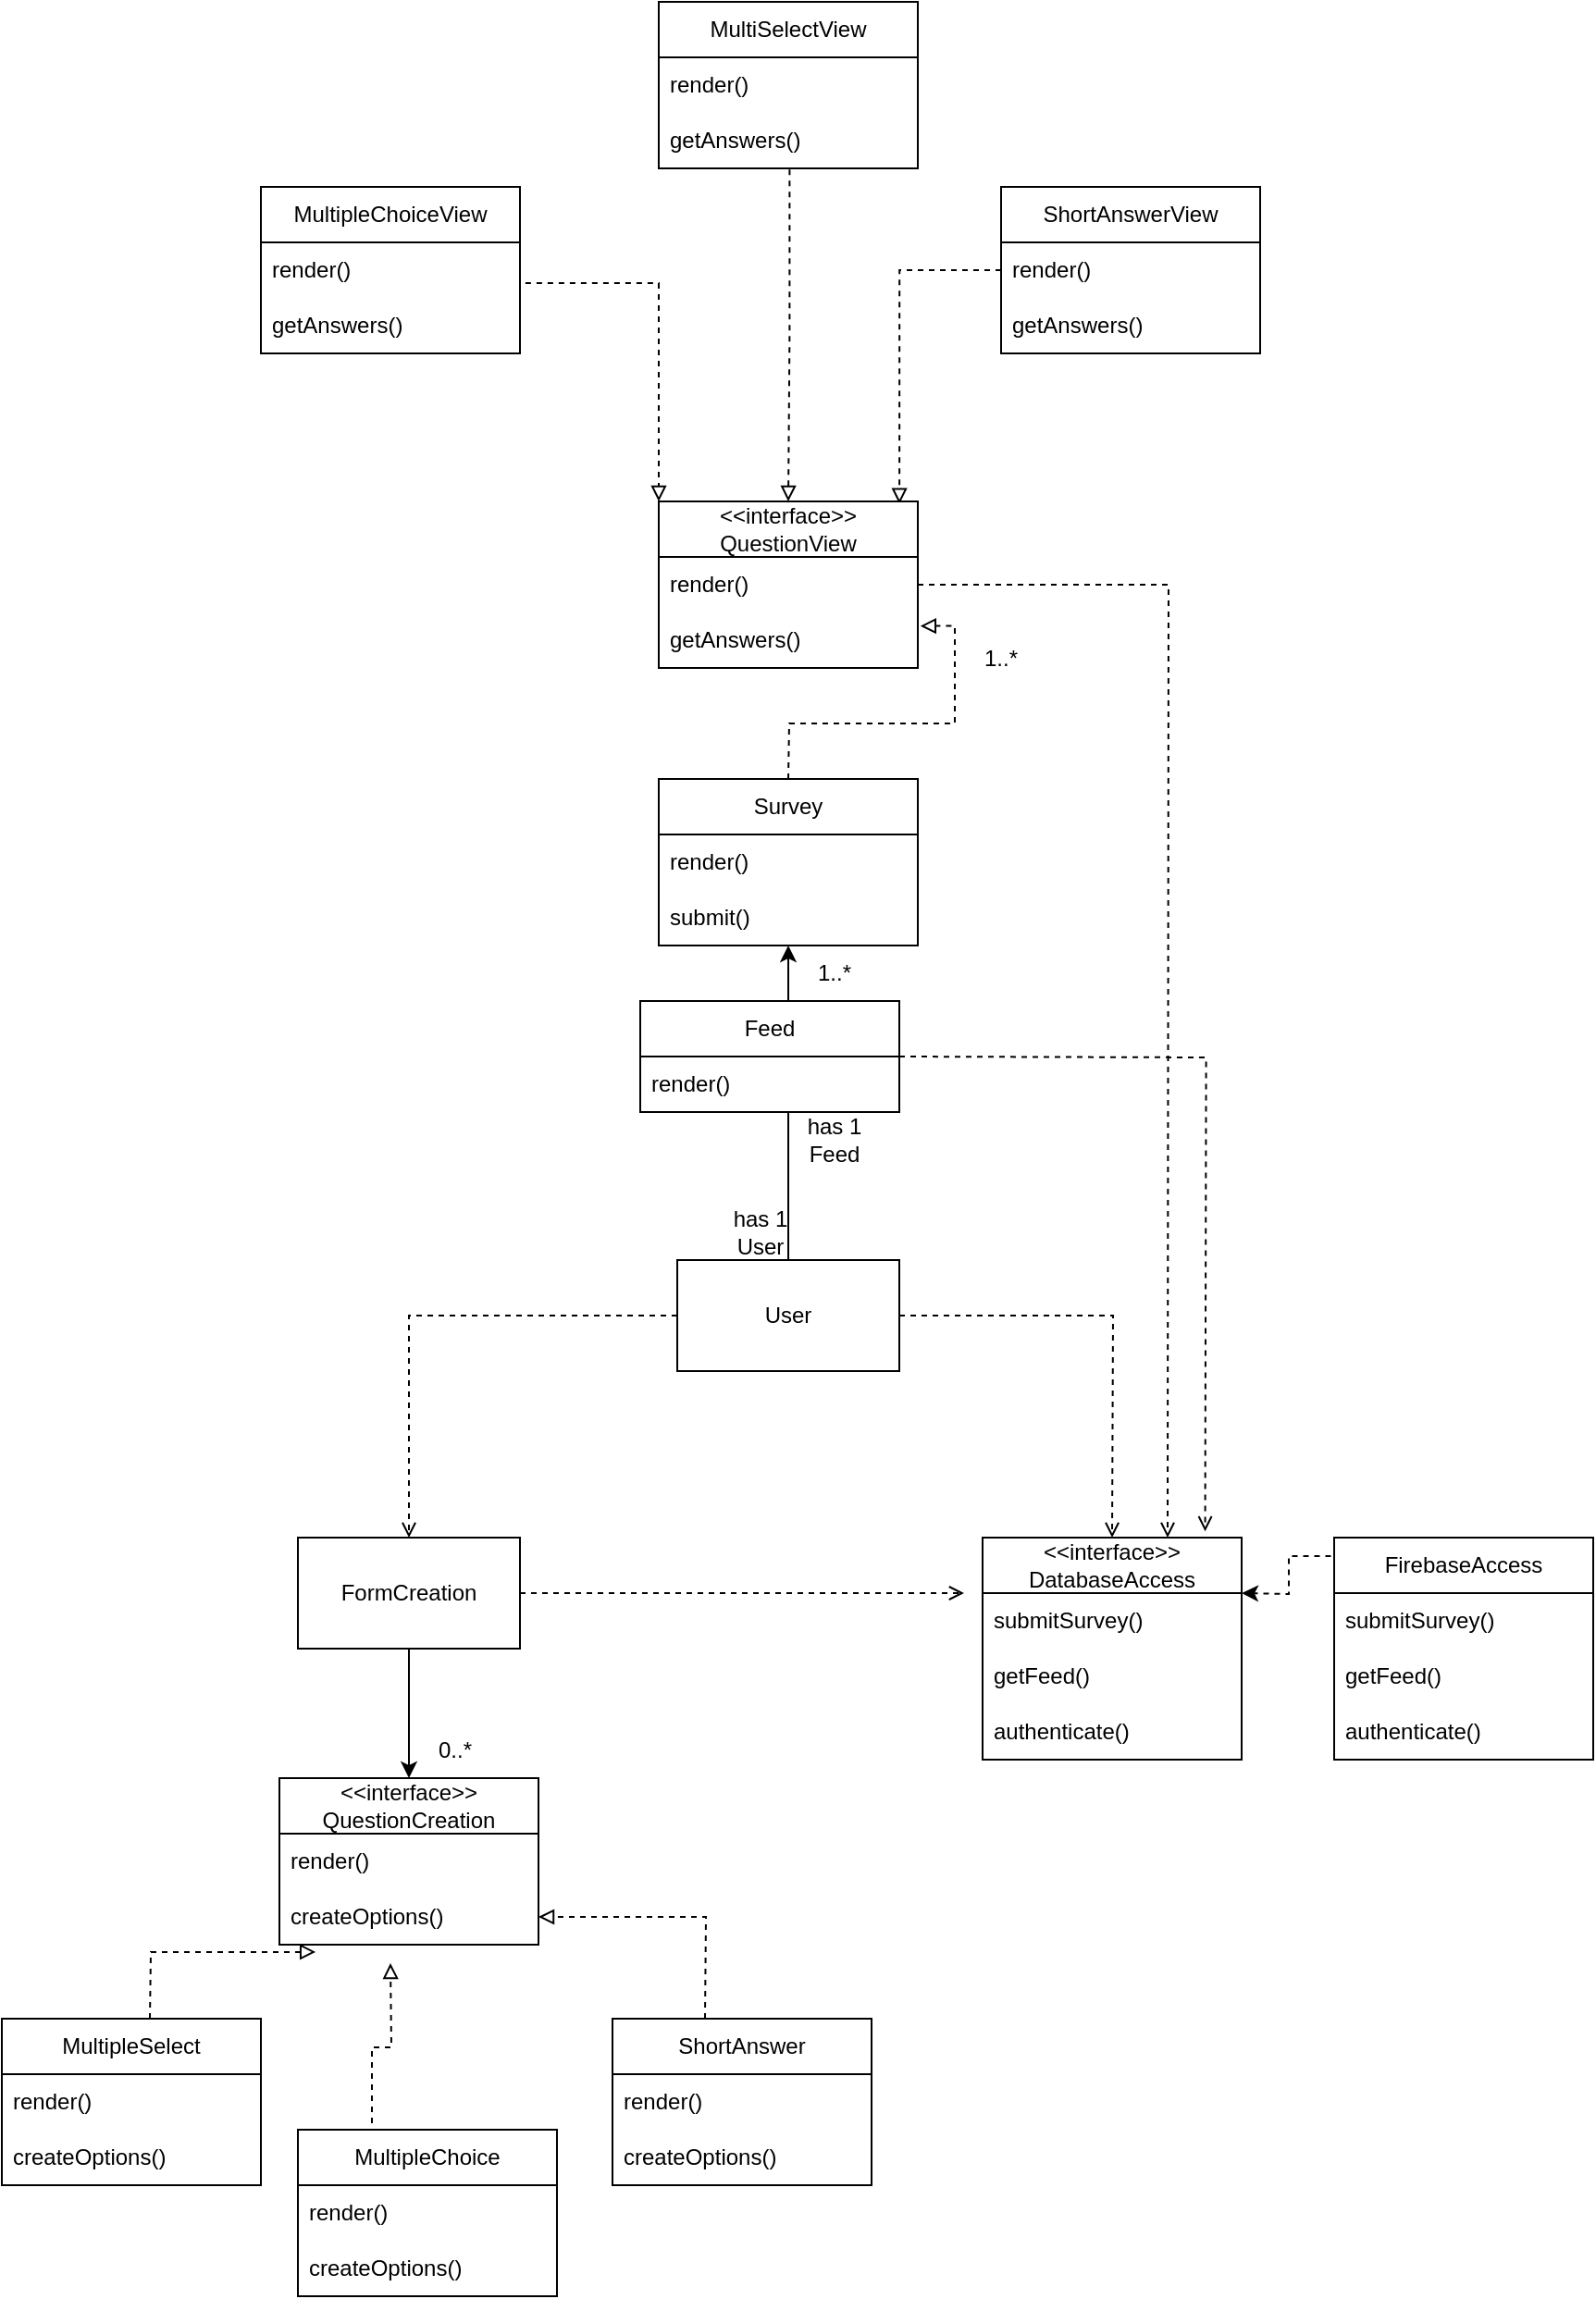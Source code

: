 <mxfile version="24.7.16">
  <diagram name="Page-1" id="ejnWI1vhTS6NUU9ioGqL">
    <mxGraphModel dx="1221" dy="1718" grid="1" gridSize="10" guides="1" tooltips="1" connect="1" arrows="1" fold="1" page="1" pageScale="1" pageWidth="850" pageHeight="1100" math="0" shadow="0">
      <root>
        <mxCell id="0" />
        <mxCell id="1" parent="0" />
        <mxCell id="7Hmq0UjcALQLHpIZyk4c-3" style="edgeStyle=orthogonalEdgeStyle;rounded=0;orthogonalLoop=1;jettySize=auto;html=1;dashed=1;exitX=0.021;exitY=-0.022;exitDx=0;exitDy=0;exitPerimeter=0;" parent="1" source="NuPQ6ECNSZK0ML21lQIw-31" edge="1">
          <mxGeometry relative="1" as="geometry">
            <mxPoint x="710" y="290" as="sourcePoint" />
            <mxPoint x="670" y="290" as="targetPoint" />
          </mxGeometry>
        </mxCell>
        <mxCell id="7Hmq0UjcALQLHpIZyk4c-6" style="edgeStyle=orthogonalEdgeStyle;rounded=0;orthogonalLoop=1;jettySize=auto;html=1;entryX=0.5;entryY=0;entryDx=0;entryDy=0;" parent="1" source="7Hmq0UjcALQLHpIZyk4c-4" edge="1">
          <mxGeometry relative="1" as="geometry">
            <mxPoint x="220" y="390" as="targetPoint" />
          </mxGeometry>
        </mxCell>
        <mxCell id="7Hmq0UjcALQLHpIZyk4c-16" style="edgeStyle=orthogonalEdgeStyle;rounded=0;orthogonalLoop=1;jettySize=auto;html=1;dashed=1;endArrow=open;endFill=0;strokeWidth=1;" parent="1" source="7Hmq0UjcALQLHpIZyk4c-4" edge="1">
          <mxGeometry relative="1" as="geometry">
            <mxPoint x="520" y="290" as="targetPoint" />
          </mxGeometry>
        </mxCell>
        <mxCell id="7Hmq0UjcALQLHpIZyk4c-4" value="FormCreation" style="rounded=0;whiteSpace=wrap;html=1;" parent="1" vertex="1">
          <mxGeometry x="160" y="260" width="120" height="60" as="geometry" />
        </mxCell>
        <mxCell id="7Hmq0UjcALQLHpIZyk4c-7" value="0..*" style="text;html=1;align=center;verticalAlign=middle;whiteSpace=wrap;rounded=0;" parent="1" vertex="1">
          <mxGeometry x="230" y="360" width="30" height="30" as="geometry" />
        </mxCell>
        <mxCell id="7Hmq0UjcALQLHpIZyk4c-10" style="edgeStyle=orthogonalEdgeStyle;rounded=0;orthogonalLoop=1;jettySize=auto;html=1;endArrow=block;endFill=0;dashed=1;entryX=1;entryY=0.5;entryDx=0;entryDy=0;" parent="1" target="NuPQ6ECNSZK0ML21lQIw-36" edge="1">
          <mxGeometry relative="1" as="geometry">
            <mxPoint x="380" y="520" as="sourcePoint" />
            <mxPoint x="270" y="500" as="targetPoint" />
          </mxGeometry>
        </mxCell>
        <mxCell id="7Hmq0UjcALQLHpIZyk4c-12" style="edgeStyle=orthogonalEdgeStyle;rounded=0;orthogonalLoop=1;jettySize=auto;html=1;endArrow=block;endFill=0;dashed=1;" parent="1" edge="1">
          <mxGeometry relative="1" as="geometry">
            <mxPoint x="220" y="580" as="sourcePoint" />
            <mxPoint x="210" y="490" as="targetPoint" />
          </mxGeometry>
        </mxCell>
        <mxCell id="7Hmq0UjcALQLHpIZyk4c-14" style="edgeStyle=orthogonalEdgeStyle;rounded=0;orthogonalLoop=1;jettySize=auto;html=1;endArrow=block;endFill=0;dashed=1;entryX=0.14;entryY=1.133;entryDx=0;entryDy=0;entryPerimeter=0;" parent="1" target="NuPQ6ECNSZK0ML21lQIw-36" edge="1">
          <mxGeometry relative="1" as="geometry">
            <mxPoint x="80" y="520" as="sourcePoint" />
            <mxPoint x="170" y="500" as="targetPoint" />
          </mxGeometry>
        </mxCell>
        <mxCell id="7Hmq0UjcALQLHpIZyk4c-17" style="edgeStyle=orthogonalEdgeStyle;rounded=0;orthogonalLoop=1;jettySize=auto;html=1;entryX=0.5;entryY=0;entryDx=0;entryDy=0;endArrow=open;endFill=0;dashed=1;" parent="1" source="7Hmq0UjcALQLHpIZyk4c-15" target="7Hmq0UjcALQLHpIZyk4c-4" edge="1">
          <mxGeometry relative="1" as="geometry" />
        </mxCell>
        <mxCell id="7Hmq0UjcALQLHpIZyk4c-18" style="edgeStyle=orthogonalEdgeStyle;rounded=0;orthogonalLoop=1;jettySize=auto;html=1;exitX=1;exitY=0.5;exitDx=0;exitDy=0;entryX=0.5;entryY=0;entryDx=0;entryDy=0;endArrow=open;endFill=0;dashed=1;" parent="1" source="7Hmq0UjcALQLHpIZyk4c-15" edge="1">
          <mxGeometry relative="1" as="geometry">
            <mxPoint x="600" y="260" as="targetPoint" />
          </mxGeometry>
        </mxCell>
        <mxCell id="7Hmq0UjcALQLHpIZyk4c-21" style="edgeStyle=orthogonalEdgeStyle;rounded=0;orthogonalLoop=1;jettySize=auto;html=1;exitX=0.5;exitY=0;exitDx=0;exitDy=0;entryX=0.5;entryY=1;entryDx=0;entryDy=0;endArrow=none;endFill=0;" parent="1" source="7Hmq0UjcALQLHpIZyk4c-15" edge="1">
          <mxGeometry relative="1" as="geometry">
            <mxPoint x="425" y="30" as="targetPoint" />
          </mxGeometry>
        </mxCell>
        <mxCell id="7Hmq0UjcALQLHpIZyk4c-15" value="User" style="rounded=0;whiteSpace=wrap;html=1;" parent="1" vertex="1">
          <mxGeometry x="365" y="110" width="120" height="60" as="geometry" />
        </mxCell>
        <mxCell id="7Hmq0UjcALQLHpIZyk4c-25" style="edgeStyle=orthogonalEdgeStyle;rounded=0;orthogonalLoop=1;jettySize=auto;html=1;" parent="1" edge="1">
          <mxGeometry relative="1" as="geometry">
            <mxPoint x="425" y="-30" as="sourcePoint" />
            <mxPoint x="425" y="-60" as="targetPoint" />
          </mxGeometry>
        </mxCell>
        <mxCell id="7Hmq0UjcALQLHpIZyk4c-20" style="edgeStyle=orthogonalEdgeStyle;rounded=0;orthogonalLoop=1;jettySize=auto;html=1;entryX=0.919;entryY=-0.056;entryDx=0;entryDy=0;entryPerimeter=0;dashed=1;endArrow=open;endFill=0;" parent="1" edge="1">
          <mxGeometry relative="1" as="geometry">
            <mxPoint x="485" as="sourcePoint" />
            <mxPoint x="650.28" y="256.64" as="targetPoint" />
          </mxGeometry>
        </mxCell>
        <mxCell id="7Hmq0UjcALQLHpIZyk4c-22" value="has 1 User" style="text;html=1;align=center;verticalAlign=middle;whiteSpace=wrap;rounded=0;" parent="1" vertex="1">
          <mxGeometry x="390" y="80" width="40" height="30" as="geometry" />
        </mxCell>
        <mxCell id="7Hmq0UjcALQLHpIZyk4c-23" value="has 1 Feed" style="text;html=1;align=center;verticalAlign=middle;whiteSpace=wrap;rounded=0;" parent="1" vertex="1">
          <mxGeometry x="430" y="30" width="40" height="30" as="geometry" />
        </mxCell>
        <mxCell id="7Hmq0UjcALQLHpIZyk4c-28" style="edgeStyle=orthogonalEdgeStyle;rounded=0;orthogonalLoop=1;jettySize=auto;html=1;endArrow=block;endFill=0;dashed=1;entryX=1.01;entryY=0.244;entryDx=0;entryDy=0;entryPerimeter=0;" parent="1" target="NuPQ6ECNSZK0ML21lQIw-14" edge="1">
          <mxGeometry relative="1" as="geometry">
            <mxPoint x="425" y="-150" as="sourcePoint" />
            <mxPoint x="425" y="-200" as="targetPoint" />
          </mxGeometry>
        </mxCell>
        <mxCell id="7Hmq0UjcALQLHpIZyk4c-26" value="1..*" style="text;html=1;align=center;verticalAlign=middle;whiteSpace=wrap;rounded=0;" parent="1" vertex="1">
          <mxGeometry x="430" y="-60" width="40" height="30" as="geometry" />
        </mxCell>
        <mxCell id="7Hmq0UjcALQLHpIZyk4c-36" style="edgeStyle=orthogonalEdgeStyle;rounded=0;orthogonalLoop=1;jettySize=auto;html=1;entryX=0.75;entryY=0;entryDx=0;entryDy=0;dashed=1;endArrow=open;endFill=0;exitX=1;exitY=0.5;exitDx=0;exitDy=0;" parent="1" source="NuPQ6ECNSZK0ML21lQIw-13" edge="1">
          <mxGeometry relative="1" as="geometry">
            <mxPoint x="485" y="-260" as="sourcePoint" />
            <mxPoint x="630" y="260" as="targetPoint" />
          </mxGeometry>
        </mxCell>
        <mxCell id="7Hmq0UjcALQLHpIZyk4c-32" style="edgeStyle=orthogonalEdgeStyle;rounded=0;orthogonalLoop=1;jettySize=auto;html=1;entryX=0;entryY=0;entryDx=0;entryDy=0;dashed=1;endArrow=block;endFill=0;exitX=1.021;exitY=0.733;exitDx=0;exitDy=0;exitPerimeter=0;" parent="1" source="NuPQ6ECNSZK0ML21lQIw-3" target="NuPQ6ECNSZK0ML21lQIw-12" edge="1">
          <mxGeometry relative="1" as="geometry">
            <mxPoint x="340" y="-420" as="sourcePoint" />
            <mxPoint x="365" y="-290" as="targetPoint" />
          </mxGeometry>
        </mxCell>
        <mxCell id="7Hmq0UjcALQLHpIZyk4c-33" style="edgeStyle=orthogonalEdgeStyle;rounded=0;orthogonalLoop=1;jettySize=auto;html=1;entryX=0.5;entryY=0;entryDx=0;entryDy=0;dashed=1;endArrow=block;endFill=0;exitX=0.505;exitY=1.022;exitDx=0;exitDy=0;exitPerimeter=0;" parent="1" source="NuPQ6ECNSZK0ML21lQIw-8" target="NuPQ6ECNSZK0ML21lQIw-12" edge="1">
          <mxGeometry relative="1" as="geometry">
            <mxPoint x="425" y="-470" as="sourcePoint" />
            <mxPoint x="425" y="-290" as="targetPoint" />
          </mxGeometry>
        </mxCell>
        <mxCell id="7Hmq0UjcALQLHpIZyk4c-34" style="edgeStyle=orthogonalEdgeStyle;rounded=0;orthogonalLoop=1;jettySize=auto;html=1;dashed=1;endArrow=block;endFill=0;exitX=0;exitY=0.5;exitDx=0;exitDy=0;entryX=0.929;entryY=0.015;entryDx=0;entryDy=0;entryPerimeter=0;" parent="1" source="NuPQ6ECNSZK0ML21lQIw-10" target="NuPQ6ECNSZK0ML21lQIw-12" edge="1">
          <mxGeometry relative="1" as="geometry">
            <mxPoint x="510" y="-420" as="sourcePoint" />
            <mxPoint x="485" y="-310" as="targetPoint" />
          </mxGeometry>
        </mxCell>
        <mxCell id="7Hmq0UjcALQLHpIZyk4c-35" value="1..*" style="text;html=1;align=center;verticalAlign=middle;whiteSpace=wrap;rounded=0;" parent="1" vertex="1">
          <mxGeometry x="520" y="-230" width="40" height="30" as="geometry" />
        </mxCell>
        <mxCell id="NuPQ6ECNSZK0ML21lQIw-2" value="MultipleChoiceView" style="swimlane;fontStyle=0;childLayout=stackLayout;horizontal=1;startSize=30;horizontalStack=0;resizeParent=1;resizeParentMax=0;resizeLast=0;collapsible=1;marginBottom=0;whiteSpace=wrap;html=1;" vertex="1" parent="1">
          <mxGeometry x="140" y="-470" width="140" height="90" as="geometry" />
        </mxCell>
        <mxCell id="NuPQ6ECNSZK0ML21lQIw-3" value="render()" style="text;strokeColor=none;fillColor=none;align=left;verticalAlign=middle;spacingLeft=4;spacingRight=4;overflow=hidden;points=[[0,0.5],[1,0.5]];portConstraint=eastwest;rotatable=0;whiteSpace=wrap;html=1;" vertex="1" parent="NuPQ6ECNSZK0ML21lQIw-2">
          <mxGeometry y="30" width="140" height="30" as="geometry" />
        </mxCell>
        <mxCell id="NuPQ6ECNSZK0ML21lQIw-4" value="getAnswers()" style="text;strokeColor=none;fillColor=none;align=left;verticalAlign=middle;spacingLeft=4;spacingRight=4;overflow=hidden;points=[[0,0.5],[1,0.5]];portConstraint=eastwest;rotatable=0;whiteSpace=wrap;html=1;" vertex="1" parent="NuPQ6ECNSZK0ML21lQIw-2">
          <mxGeometry y="60" width="140" height="30" as="geometry" />
        </mxCell>
        <mxCell id="NuPQ6ECNSZK0ML21lQIw-6" value="MultiSelectView" style="swimlane;fontStyle=0;childLayout=stackLayout;horizontal=1;startSize=30;horizontalStack=0;resizeParent=1;resizeParentMax=0;resizeLast=0;collapsible=1;marginBottom=0;whiteSpace=wrap;html=1;" vertex="1" parent="1">
          <mxGeometry x="355" y="-570" width="140" height="90" as="geometry" />
        </mxCell>
        <mxCell id="NuPQ6ECNSZK0ML21lQIw-7" value="render()" style="text;strokeColor=none;fillColor=none;align=left;verticalAlign=middle;spacingLeft=4;spacingRight=4;overflow=hidden;points=[[0,0.5],[1,0.5]];portConstraint=eastwest;rotatable=0;whiteSpace=wrap;html=1;" vertex="1" parent="NuPQ6ECNSZK0ML21lQIw-6">
          <mxGeometry y="30" width="140" height="30" as="geometry" />
        </mxCell>
        <mxCell id="NuPQ6ECNSZK0ML21lQIw-8" value="getAnswers()" style="text;strokeColor=none;fillColor=none;align=left;verticalAlign=middle;spacingLeft=4;spacingRight=4;overflow=hidden;points=[[0,0.5],[1,0.5]];portConstraint=eastwest;rotatable=0;whiteSpace=wrap;html=1;" vertex="1" parent="NuPQ6ECNSZK0ML21lQIw-6">
          <mxGeometry y="60" width="140" height="30" as="geometry" />
        </mxCell>
        <mxCell id="NuPQ6ECNSZK0ML21lQIw-9" value="ShortAnswerView" style="swimlane;fontStyle=0;childLayout=stackLayout;horizontal=1;startSize=30;horizontalStack=0;resizeParent=1;resizeParentMax=0;resizeLast=0;collapsible=1;marginBottom=0;whiteSpace=wrap;html=1;" vertex="1" parent="1">
          <mxGeometry x="540" y="-470" width="140" height="90" as="geometry" />
        </mxCell>
        <mxCell id="NuPQ6ECNSZK0ML21lQIw-10" value="render()" style="text;strokeColor=none;fillColor=none;align=left;verticalAlign=middle;spacingLeft=4;spacingRight=4;overflow=hidden;points=[[0,0.5],[1,0.5]];portConstraint=eastwest;rotatable=0;whiteSpace=wrap;html=1;" vertex="1" parent="NuPQ6ECNSZK0ML21lQIw-9">
          <mxGeometry y="30" width="140" height="30" as="geometry" />
        </mxCell>
        <mxCell id="NuPQ6ECNSZK0ML21lQIw-11" value="getAnswers()" style="text;strokeColor=none;fillColor=none;align=left;verticalAlign=middle;spacingLeft=4;spacingRight=4;overflow=hidden;points=[[0,0.5],[1,0.5]];portConstraint=eastwest;rotatable=0;whiteSpace=wrap;html=1;" vertex="1" parent="NuPQ6ECNSZK0ML21lQIw-9">
          <mxGeometry y="60" width="140" height="30" as="geometry" />
        </mxCell>
        <mxCell id="NuPQ6ECNSZK0ML21lQIw-12" value="&amp;lt;&amp;lt;interface&amp;gt;&amp;gt;&lt;div&gt;QuestionView&lt;/div&gt;" style="swimlane;fontStyle=0;childLayout=stackLayout;horizontal=1;startSize=30;horizontalStack=0;resizeParent=1;resizeParentMax=0;resizeLast=0;collapsible=1;marginBottom=0;whiteSpace=wrap;html=1;" vertex="1" parent="1">
          <mxGeometry x="355" y="-300" width="140" height="90" as="geometry" />
        </mxCell>
        <mxCell id="NuPQ6ECNSZK0ML21lQIw-13" value="render()" style="text;strokeColor=none;fillColor=none;align=left;verticalAlign=middle;spacingLeft=4;spacingRight=4;overflow=hidden;points=[[0,0.5],[1,0.5]];portConstraint=eastwest;rotatable=0;whiteSpace=wrap;html=1;" vertex="1" parent="NuPQ6ECNSZK0ML21lQIw-12">
          <mxGeometry y="30" width="140" height="30" as="geometry" />
        </mxCell>
        <mxCell id="NuPQ6ECNSZK0ML21lQIw-14" value="getAnswers()" style="text;strokeColor=none;fillColor=none;align=left;verticalAlign=middle;spacingLeft=4;spacingRight=4;overflow=hidden;points=[[0,0.5],[1,0.5]];portConstraint=eastwest;rotatable=0;whiteSpace=wrap;html=1;" vertex="1" parent="NuPQ6ECNSZK0ML21lQIw-12">
          <mxGeometry y="60" width="140" height="30" as="geometry" />
        </mxCell>
        <mxCell id="NuPQ6ECNSZK0ML21lQIw-16" value="Survey" style="swimlane;fontStyle=0;childLayout=stackLayout;horizontal=1;startSize=30;horizontalStack=0;resizeParent=1;resizeParentMax=0;resizeLast=0;collapsible=1;marginBottom=0;whiteSpace=wrap;html=1;" vertex="1" parent="1">
          <mxGeometry x="355" y="-150" width="140" height="90" as="geometry" />
        </mxCell>
        <mxCell id="NuPQ6ECNSZK0ML21lQIw-17" value="render()" style="text;strokeColor=none;fillColor=none;align=left;verticalAlign=middle;spacingLeft=4;spacingRight=4;overflow=hidden;points=[[0,0.5],[1,0.5]];portConstraint=eastwest;rotatable=0;whiteSpace=wrap;html=1;" vertex="1" parent="NuPQ6ECNSZK0ML21lQIw-16">
          <mxGeometry y="30" width="140" height="30" as="geometry" />
        </mxCell>
        <mxCell id="NuPQ6ECNSZK0ML21lQIw-18" value="submit()" style="text;strokeColor=none;fillColor=none;align=left;verticalAlign=middle;spacingLeft=4;spacingRight=4;overflow=hidden;points=[[0,0.5],[1,0.5]];portConstraint=eastwest;rotatable=0;whiteSpace=wrap;html=1;" vertex="1" parent="NuPQ6ECNSZK0ML21lQIw-16">
          <mxGeometry y="60" width="140" height="30" as="geometry" />
        </mxCell>
        <mxCell id="NuPQ6ECNSZK0ML21lQIw-19" value="Feed" style="swimlane;fontStyle=0;childLayout=stackLayout;horizontal=1;startSize=30;horizontalStack=0;resizeParent=1;resizeParentMax=0;resizeLast=0;collapsible=1;marginBottom=0;whiteSpace=wrap;html=1;" vertex="1" parent="1">
          <mxGeometry x="345" y="-30" width="140" height="60" as="geometry" />
        </mxCell>
        <mxCell id="NuPQ6ECNSZK0ML21lQIw-20" value="render()" style="text;strokeColor=none;fillColor=none;align=left;verticalAlign=middle;spacingLeft=4;spacingRight=4;overflow=hidden;points=[[0,0.5],[1,0.5]];portConstraint=eastwest;rotatable=0;whiteSpace=wrap;html=1;" vertex="1" parent="NuPQ6ECNSZK0ML21lQIw-19">
          <mxGeometry y="30" width="140" height="30" as="geometry" />
        </mxCell>
        <mxCell id="NuPQ6ECNSZK0ML21lQIw-25" value="&amp;lt;&amp;lt;interface&amp;gt;&amp;gt;&lt;div&gt;DatabaseAccess&lt;/div&gt;" style="swimlane;fontStyle=0;childLayout=stackLayout;horizontal=1;startSize=30;horizontalStack=0;resizeParent=1;resizeParentMax=0;resizeLast=0;collapsible=1;marginBottom=0;whiteSpace=wrap;html=1;" vertex="1" parent="1">
          <mxGeometry x="530" y="260" width="140" height="120" as="geometry" />
        </mxCell>
        <mxCell id="NuPQ6ECNSZK0ML21lQIw-26" value="submitSurvey()" style="text;strokeColor=none;fillColor=none;align=left;verticalAlign=middle;spacingLeft=4;spacingRight=4;overflow=hidden;points=[[0,0.5],[1,0.5]];portConstraint=eastwest;rotatable=0;whiteSpace=wrap;html=1;" vertex="1" parent="NuPQ6ECNSZK0ML21lQIw-25">
          <mxGeometry y="30" width="140" height="30" as="geometry" />
        </mxCell>
        <mxCell id="NuPQ6ECNSZK0ML21lQIw-27" value="getFeed()" style="text;strokeColor=none;fillColor=none;align=left;verticalAlign=middle;spacingLeft=4;spacingRight=4;overflow=hidden;points=[[0,0.5],[1,0.5]];portConstraint=eastwest;rotatable=0;whiteSpace=wrap;html=1;" vertex="1" parent="NuPQ6ECNSZK0ML21lQIw-25">
          <mxGeometry y="60" width="140" height="30" as="geometry" />
        </mxCell>
        <mxCell id="NuPQ6ECNSZK0ML21lQIw-28" value="authenticate()" style="text;strokeColor=none;fillColor=none;align=left;verticalAlign=middle;spacingLeft=4;spacingRight=4;overflow=hidden;points=[[0,0.5],[1,0.5]];portConstraint=eastwest;rotatable=0;whiteSpace=wrap;html=1;" vertex="1" parent="NuPQ6ECNSZK0ML21lQIw-25">
          <mxGeometry y="90" width="140" height="30" as="geometry" />
        </mxCell>
        <mxCell id="NuPQ6ECNSZK0ML21lQIw-30" value="FirebaseAccess" style="swimlane;fontStyle=0;childLayout=stackLayout;horizontal=1;startSize=30;horizontalStack=0;resizeParent=1;resizeParentMax=0;resizeLast=0;collapsible=1;marginBottom=0;whiteSpace=wrap;html=1;" vertex="1" parent="1">
          <mxGeometry x="720" y="260" width="140" height="120" as="geometry" />
        </mxCell>
        <mxCell id="NuPQ6ECNSZK0ML21lQIw-31" value="submitSurvey()" style="text;strokeColor=none;fillColor=none;align=left;verticalAlign=middle;spacingLeft=4;spacingRight=4;overflow=hidden;points=[[0,0.5],[1,0.5]];portConstraint=eastwest;rotatable=0;whiteSpace=wrap;html=1;" vertex="1" parent="NuPQ6ECNSZK0ML21lQIw-30">
          <mxGeometry y="30" width="140" height="30" as="geometry" />
        </mxCell>
        <mxCell id="NuPQ6ECNSZK0ML21lQIw-32" value="getFeed()" style="text;strokeColor=none;fillColor=none;align=left;verticalAlign=middle;spacingLeft=4;spacingRight=4;overflow=hidden;points=[[0,0.5],[1,0.5]];portConstraint=eastwest;rotatable=0;whiteSpace=wrap;html=1;" vertex="1" parent="NuPQ6ECNSZK0ML21lQIw-30">
          <mxGeometry y="60" width="140" height="30" as="geometry" />
        </mxCell>
        <mxCell id="NuPQ6ECNSZK0ML21lQIw-33" value="authenticate()" style="text;strokeColor=none;fillColor=none;align=left;verticalAlign=middle;spacingLeft=4;spacingRight=4;overflow=hidden;points=[[0,0.5],[1,0.5]];portConstraint=eastwest;rotatable=0;whiteSpace=wrap;html=1;" vertex="1" parent="NuPQ6ECNSZK0ML21lQIw-30">
          <mxGeometry y="90" width="140" height="30" as="geometry" />
        </mxCell>
        <mxCell id="NuPQ6ECNSZK0ML21lQIw-34" value="&amp;lt;&amp;lt;interface&amp;gt;&amp;gt;&lt;div&gt;QuestionCreation&lt;/div&gt;" style="swimlane;fontStyle=0;childLayout=stackLayout;horizontal=1;startSize=30;horizontalStack=0;resizeParent=1;resizeParentMax=0;resizeLast=0;collapsible=1;marginBottom=0;whiteSpace=wrap;html=1;" vertex="1" parent="1">
          <mxGeometry x="150" y="390" width="140" height="90" as="geometry" />
        </mxCell>
        <mxCell id="NuPQ6ECNSZK0ML21lQIw-35" value="render()" style="text;strokeColor=none;fillColor=none;align=left;verticalAlign=middle;spacingLeft=4;spacingRight=4;overflow=hidden;points=[[0,0.5],[1,0.5]];portConstraint=eastwest;rotatable=0;whiteSpace=wrap;html=1;" vertex="1" parent="NuPQ6ECNSZK0ML21lQIw-34">
          <mxGeometry y="30" width="140" height="30" as="geometry" />
        </mxCell>
        <mxCell id="NuPQ6ECNSZK0ML21lQIw-36" value="createOptions()" style="text;strokeColor=none;fillColor=none;align=left;verticalAlign=middle;spacingLeft=4;spacingRight=4;overflow=hidden;points=[[0,0.5],[1,0.5]];portConstraint=eastwest;rotatable=0;whiteSpace=wrap;html=1;" vertex="1" parent="NuPQ6ECNSZK0ML21lQIw-34">
          <mxGeometry y="60" width="140" height="30" as="geometry" />
        </mxCell>
        <mxCell id="NuPQ6ECNSZK0ML21lQIw-37" value="ShortAnswer" style="swimlane;fontStyle=0;childLayout=stackLayout;horizontal=1;startSize=30;horizontalStack=0;resizeParent=1;resizeParentMax=0;resizeLast=0;collapsible=1;marginBottom=0;whiteSpace=wrap;html=1;" vertex="1" parent="1">
          <mxGeometry x="330" y="520" width="140" height="90" as="geometry" />
        </mxCell>
        <mxCell id="NuPQ6ECNSZK0ML21lQIw-38" value="render()" style="text;strokeColor=none;fillColor=none;align=left;verticalAlign=middle;spacingLeft=4;spacingRight=4;overflow=hidden;points=[[0,0.5],[1,0.5]];portConstraint=eastwest;rotatable=0;whiteSpace=wrap;html=1;" vertex="1" parent="NuPQ6ECNSZK0ML21lQIw-37">
          <mxGeometry y="30" width="140" height="30" as="geometry" />
        </mxCell>
        <mxCell id="NuPQ6ECNSZK0ML21lQIw-39" value="createOptions()" style="text;strokeColor=none;fillColor=none;align=left;verticalAlign=middle;spacingLeft=4;spacingRight=4;overflow=hidden;points=[[0,0.5],[1,0.5]];portConstraint=eastwest;rotatable=0;whiteSpace=wrap;html=1;" vertex="1" parent="NuPQ6ECNSZK0ML21lQIw-37">
          <mxGeometry y="60" width="140" height="30" as="geometry" />
        </mxCell>
        <mxCell id="NuPQ6ECNSZK0ML21lQIw-40" value="MultipleChoice" style="swimlane;fontStyle=0;childLayout=stackLayout;horizontal=1;startSize=30;horizontalStack=0;resizeParent=1;resizeParentMax=0;resizeLast=0;collapsible=1;marginBottom=0;whiteSpace=wrap;html=1;" vertex="1" parent="1">
          <mxGeometry x="160" y="580" width="140" height="90" as="geometry" />
        </mxCell>
        <mxCell id="NuPQ6ECNSZK0ML21lQIw-41" value="render()" style="text;strokeColor=none;fillColor=none;align=left;verticalAlign=middle;spacingLeft=4;spacingRight=4;overflow=hidden;points=[[0,0.5],[1,0.5]];portConstraint=eastwest;rotatable=0;whiteSpace=wrap;html=1;" vertex="1" parent="NuPQ6ECNSZK0ML21lQIw-40">
          <mxGeometry y="30" width="140" height="30" as="geometry" />
        </mxCell>
        <mxCell id="NuPQ6ECNSZK0ML21lQIw-42" value="createOptions()" style="text;strokeColor=none;fillColor=none;align=left;verticalAlign=middle;spacingLeft=4;spacingRight=4;overflow=hidden;points=[[0,0.5],[1,0.5]];portConstraint=eastwest;rotatable=0;whiteSpace=wrap;html=1;" vertex="1" parent="NuPQ6ECNSZK0ML21lQIw-40">
          <mxGeometry y="60" width="140" height="30" as="geometry" />
        </mxCell>
        <mxCell id="NuPQ6ECNSZK0ML21lQIw-43" value="MultipleSelect" style="swimlane;fontStyle=0;childLayout=stackLayout;horizontal=1;startSize=30;horizontalStack=0;resizeParent=1;resizeParentMax=0;resizeLast=0;collapsible=1;marginBottom=0;whiteSpace=wrap;html=1;" vertex="1" parent="1">
          <mxGeometry y="520" width="140" height="90" as="geometry" />
        </mxCell>
        <mxCell id="NuPQ6ECNSZK0ML21lQIw-44" value="render()" style="text;strokeColor=none;fillColor=none;align=left;verticalAlign=middle;spacingLeft=4;spacingRight=4;overflow=hidden;points=[[0,0.5],[1,0.5]];portConstraint=eastwest;rotatable=0;whiteSpace=wrap;html=1;" vertex="1" parent="NuPQ6ECNSZK0ML21lQIw-43">
          <mxGeometry y="30" width="140" height="30" as="geometry" />
        </mxCell>
        <mxCell id="NuPQ6ECNSZK0ML21lQIw-45" value="createOptions()" style="text;strokeColor=none;fillColor=none;align=left;verticalAlign=middle;spacingLeft=4;spacingRight=4;overflow=hidden;points=[[0,0.5],[1,0.5]];portConstraint=eastwest;rotatable=0;whiteSpace=wrap;html=1;" vertex="1" parent="NuPQ6ECNSZK0ML21lQIw-43">
          <mxGeometry y="60" width="140" height="30" as="geometry" />
        </mxCell>
      </root>
    </mxGraphModel>
  </diagram>
</mxfile>
